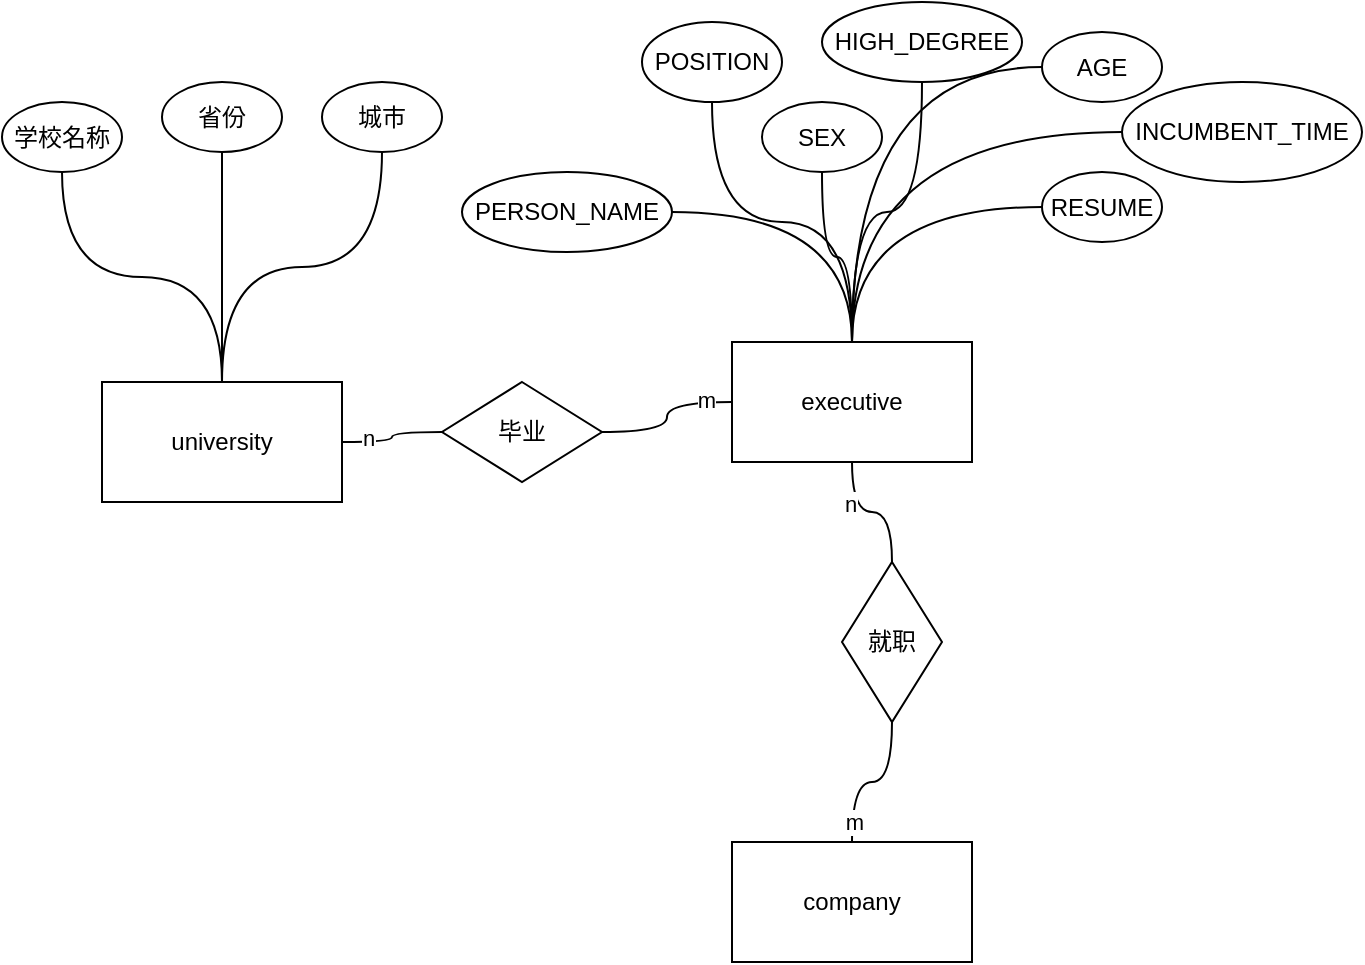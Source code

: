 <mxfile version="24.2.5" type="github">
  <diagram id="R2lEEEUBdFMjLlhIrx00" name="Page-1">
    <mxGraphModel dx="1042" dy="569" grid="1" gridSize="10" guides="1" tooltips="1" connect="1" arrows="1" fold="1" page="1" pageScale="1" pageWidth="850" pageHeight="1100" math="0" shadow="0" extFonts="Permanent Marker^https://fonts.googleapis.com/css?family=Permanent+Marker">
      <root>
        <mxCell id="0" />
        <mxCell id="1" parent="0" />
        <mxCell id="xoI1BLcpr9TrfaPX8YL6-6" style="edgeStyle=orthogonalEdgeStyle;rounded=0;orthogonalLoop=1;jettySize=auto;html=1;endArrow=none;endFill=0;curved=1;" edge="1" parent="1" source="xoI1BLcpr9TrfaPX8YL6-1" target="xoI1BLcpr9TrfaPX8YL6-5">
          <mxGeometry relative="1" as="geometry" />
        </mxCell>
        <mxCell id="xoI1BLcpr9TrfaPX8YL6-18" value="n" style="edgeLabel;html=1;align=center;verticalAlign=middle;resizable=0;points=[];" vertex="1" connectable="0" parent="xoI1BLcpr9TrfaPX8YL6-6">
          <mxGeometry x="-0.547" y="2" relative="1" as="geometry">
            <mxPoint as="offset" />
          </mxGeometry>
        </mxCell>
        <mxCell id="xoI1BLcpr9TrfaPX8YL6-21" value="" style="edgeStyle=orthogonalEdgeStyle;rounded=0;orthogonalLoop=1;jettySize=auto;html=1;curved=1;endArrow=none;endFill=0;" edge="1" parent="1" source="xoI1BLcpr9TrfaPX8YL6-1" target="xoI1BLcpr9TrfaPX8YL6-20">
          <mxGeometry relative="1" as="geometry" />
        </mxCell>
        <mxCell id="xoI1BLcpr9TrfaPX8YL6-1" value="university" style="rounded=0;whiteSpace=wrap;html=1;" vertex="1" parent="1">
          <mxGeometry x="120" y="200" width="120" height="60" as="geometry" />
        </mxCell>
        <mxCell id="xoI1BLcpr9TrfaPX8YL6-7" style="edgeStyle=orthogonalEdgeStyle;rounded=0;orthogonalLoop=1;jettySize=auto;html=1;endArrow=none;endFill=0;curved=1;" edge="1" parent="1" source="xoI1BLcpr9TrfaPX8YL6-2" target="xoI1BLcpr9TrfaPX8YL6-5">
          <mxGeometry relative="1" as="geometry" />
        </mxCell>
        <mxCell id="xoI1BLcpr9TrfaPX8YL6-19" value="m" style="edgeLabel;html=1;align=center;verticalAlign=middle;resizable=0;points=[];" vertex="1" connectable="0" parent="xoI1BLcpr9TrfaPX8YL6-7">
          <mxGeometry x="-0.658" y="-1" relative="1" as="geometry">
            <mxPoint as="offset" />
          </mxGeometry>
        </mxCell>
        <mxCell id="xoI1BLcpr9TrfaPX8YL6-2" value="executive" style="rounded=0;whiteSpace=wrap;html=1;" vertex="1" parent="1">
          <mxGeometry x="435" y="180" width="120" height="60" as="geometry" />
        </mxCell>
        <mxCell id="xoI1BLcpr9TrfaPX8YL6-3" value="company" style="rounded=0;whiteSpace=wrap;html=1;" vertex="1" parent="1">
          <mxGeometry x="435" y="430" width="120" height="60" as="geometry" />
        </mxCell>
        <mxCell id="xoI1BLcpr9TrfaPX8YL6-5" value="毕业" style="rhombus;whiteSpace=wrap;html=1;" vertex="1" parent="1">
          <mxGeometry x="290" y="200" width="80" height="50" as="geometry" />
        </mxCell>
        <mxCell id="xoI1BLcpr9TrfaPX8YL6-13" value="" style="edgeStyle=orthogonalEdgeStyle;rounded=0;orthogonalLoop=1;jettySize=auto;entryX=0.5;entryY=1;entryDx=0;entryDy=0;endArrow=none;endFill=0;curved=1;html=1;" edge="1" parent="1" source="xoI1BLcpr9TrfaPX8YL6-12" target="xoI1BLcpr9TrfaPX8YL6-2">
          <mxGeometry relative="1" as="geometry" />
        </mxCell>
        <mxCell id="xoI1BLcpr9TrfaPX8YL6-16" value="n" style="edgeLabel;align=center;verticalAlign=middle;resizable=0;points=[];html=1;" vertex="1" connectable="0" parent="xoI1BLcpr9TrfaPX8YL6-13">
          <mxGeometry x="0.411" y="1" relative="1" as="geometry">
            <mxPoint as="offset" />
          </mxGeometry>
        </mxCell>
        <mxCell id="xoI1BLcpr9TrfaPX8YL6-14" style="edgeStyle=orthogonalEdgeStyle;rounded=0;orthogonalLoop=1;jettySize=auto;html=1;endArrow=none;endFill=0;curved=1;" edge="1" parent="1" source="xoI1BLcpr9TrfaPX8YL6-12" target="xoI1BLcpr9TrfaPX8YL6-3">
          <mxGeometry relative="1" as="geometry" />
        </mxCell>
        <mxCell id="xoI1BLcpr9TrfaPX8YL6-17" value="m" style="edgeLabel;html=1;align=center;verticalAlign=middle;resizable=0;points=[];" vertex="1" connectable="0" parent="xoI1BLcpr9TrfaPX8YL6-14">
          <mxGeometry x="0.746" y="1" relative="1" as="geometry">
            <mxPoint as="offset" />
          </mxGeometry>
        </mxCell>
        <mxCell id="xoI1BLcpr9TrfaPX8YL6-12" value="就职" style="rhombus;whiteSpace=wrap;html=1;" vertex="1" parent="1">
          <mxGeometry x="490" y="290" width="50" height="80" as="geometry" />
        </mxCell>
        <mxCell id="xoI1BLcpr9TrfaPX8YL6-20" value="学校名称" style="ellipse;whiteSpace=wrap;html=1;rounded=0;" vertex="1" parent="1">
          <mxGeometry x="70" y="60" width="60" height="35" as="geometry" />
        </mxCell>
        <mxCell id="xoI1BLcpr9TrfaPX8YL6-25" style="edgeStyle=orthogonalEdgeStyle;rounded=0;orthogonalLoop=1;jettySize=auto;html=1;entryX=0.5;entryY=0;entryDx=0;entryDy=0;strokeColor=default;align=center;verticalAlign=middle;fontFamily=Helvetica;fontSize=11;fontColor=default;labelBackgroundColor=default;endArrow=none;endFill=0;curved=1;" edge="1" parent="1" source="xoI1BLcpr9TrfaPX8YL6-22" target="xoI1BLcpr9TrfaPX8YL6-1">
          <mxGeometry relative="1" as="geometry" />
        </mxCell>
        <mxCell id="xoI1BLcpr9TrfaPX8YL6-22" value="省份" style="ellipse;whiteSpace=wrap;html=1;rounded=0;" vertex="1" parent="1">
          <mxGeometry x="150" y="50" width="60" height="35" as="geometry" />
        </mxCell>
        <mxCell id="xoI1BLcpr9TrfaPX8YL6-26" style="edgeStyle=orthogonalEdgeStyle;rounded=0;orthogonalLoop=1;jettySize=auto;html=1;strokeColor=default;align=center;verticalAlign=middle;fontFamily=Helvetica;fontSize=11;fontColor=default;labelBackgroundColor=default;endArrow=none;endFill=0;curved=1;" edge="1" parent="1" source="xoI1BLcpr9TrfaPX8YL6-23" target="xoI1BLcpr9TrfaPX8YL6-1">
          <mxGeometry relative="1" as="geometry" />
        </mxCell>
        <mxCell id="xoI1BLcpr9TrfaPX8YL6-23" value="城市" style="ellipse;whiteSpace=wrap;html=1;rounded=0;" vertex="1" parent="1">
          <mxGeometry x="230" y="50" width="60" height="35" as="geometry" />
        </mxCell>
        <mxCell id="xoI1BLcpr9TrfaPX8YL6-36" style="edgeStyle=orthogonalEdgeStyle;rounded=0;orthogonalLoop=1;jettySize=auto;html=1;strokeColor=default;align=center;verticalAlign=middle;fontFamily=Helvetica;fontSize=11;fontColor=default;labelBackgroundColor=default;endArrow=none;endFill=0;curved=1;" edge="1" parent="1" source="xoI1BLcpr9TrfaPX8YL6-27" target="xoI1BLcpr9TrfaPX8YL6-2">
          <mxGeometry relative="1" as="geometry" />
        </mxCell>
        <mxCell id="xoI1BLcpr9TrfaPX8YL6-27" value="PERSON_NAME" style="ellipse;whiteSpace=wrap;rounded=0;html=1;" vertex="1" parent="1">
          <mxGeometry x="300" y="95" width="105" height="40" as="geometry" />
        </mxCell>
        <mxCell id="xoI1BLcpr9TrfaPX8YL6-37" style="edgeStyle=orthogonalEdgeStyle;rounded=0;orthogonalLoop=1;jettySize=auto;html=1;entryX=0.5;entryY=0;entryDx=0;entryDy=0;strokeColor=default;align=center;verticalAlign=middle;fontFamily=Helvetica;fontSize=11;fontColor=default;labelBackgroundColor=default;endArrow=none;endFill=0;curved=1;" edge="1" parent="1" source="xoI1BLcpr9TrfaPX8YL6-29" target="xoI1BLcpr9TrfaPX8YL6-2">
          <mxGeometry relative="1" as="geometry" />
        </mxCell>
        <mxCell id="xoI1BLcpr9TrfaPX8YL6-29" value="POSITION" style="ellipse;whiteSpace=wrap;rounded=0;html=1;" vertex="1" parent="1">
          <mxGeometry x="390" y="20" width="70" height="40" as="geometry" />
        </mxCell>
        <mxCell id="xoI1BLcpr9TrfaPX8YL6-38" style="edgeStyle=orthogonalEdgeStyle;rounded=0;orthogonalLoop=1;jettySize=auto;html=1;strokeColor=default;align=center;verticalAlign=middle;fontFamily=Helvetica;fontSize=11;fontColor=default;labelBackgroundColor=default;endArrow=none;endFill=0;curved=1;" edge="1" parent="1" source="xoI1BLcpr9TrfaPX8YL6-30" target="xoI1BLcpr9TrfaPX8YL6-2">
          <mxGeometry relative="1" as="geometry" />
        </mxCell>
        <mxCell id="xoI1BLcpr9TrfaPX8YL6-30" value="SEX" style="ellipse;whiteSpace=wrap;rounded=0;html=1;" vertex="1" parent="1">
          <mxGeometry x="450" y="60" width="60" height="35" as="geometry" />
        </mxCell>
        <mxCell id="xoI1BLcpr9TrfaPX8YL6-39" style="edgeStyle=orthogonalEdgeStyle;rounded=0;orthogonalLoop=1;jettySize=auto;html=1;strokeColor=default;align=center;verticalAlign=middle;fontFamily=Helvetica;fontSize=11;fontColor=default;labelBackgroundColor=default;endArrow=none;endFill=0;curved=1;" edge="1" parent="1" source="xoI1BLcpr9TrfaPX8YL6-31" target="xoI1BLcpr9TrfaPX8YL6-2">
          <mxGeometry relative="1" as="geometry" />
        </mxCell>
        <mxCell id="xoI1BLcpr9TrfaPX8YL6-31" value="HIGH_DEGREE" style="ellipse;whiteSpace=wrap;rounded=0;html=1;" vertex="1" parent="1">
          <mxGeometry x="480" y="10" width="100" height="40" as="geometry" />
        </mxCell>
        <mxCell id="xoI1BLcpr9TrfaPX8YL6-40" style="edgeStyle=orthogonalEdgeStyle;rounded=0;orthogonalLoop=1;jettySize=auto;html=1;strokeColor=default;align=center;verticalAlign=middle;fontFamily=Helvetica;fontSize=11;fontColor=default;labelBackgroundColor=default;endArrow=none;endFill=0;curved=1;" edge="1" parent="1" source="xoI1BLcpr9TrfaPX8YL6-32" target="xoI1BLcpr9TrfaPX8YL6-2">
          <mxGeometry relative="1" as="geometry" />
        </mxCell>
        <mxCell id="xoI1BLcpr9TrfaPX8YL6-32" value="AGE" style="ellipse;whiteSpace=wrap;rounded=0;html=1;" vertex="1" parent="1">
          <mxGeometry x="590" y="25" width="60" height="35" as="geometry" />
        </mxCell>
        <mxCell id="xoI1BLcpr9TrfaPX8YL6-41" style="edgeStyle=orthogonalEdgeStyle;rounded=0;orthogonalLoop=1;jettySize=auto;html=1;strokeColor=default;align=center;verticalAlign=middle;fontFamily=Helvetica;fontSize=11;fontColor=default;labelBackgroundColor=default;endArrow=none;endFill=0;curved=1;" edge="1" parent="1" source="xoI1BLcpr9TrfaPX8YL6-33" target="xoI1BLcpr9TrfaPX8YL6-2">
          <mxGeometry relative="1" as="geometry" />
        </mxCell>
        <mxCell id="xoI1BLcpr9TrfaPX8YL6-33" value="RESUME" style="ellipse;whiteSpace=wrap;rounded=0;html=1;" vertex="1" parent="1">
          <mxGeometry x="590" y="95" width="60" height="35" as="geometry" />
        </mxCell>
        <mxCell id="xoI1BLcpr9TrfaPX8YL6-42" style="edgeStyle=orthogonalEdgeStyle;rounded=0;orthogonalLoop=1;jettySize=auto;html=1;strokeColor=default;align=center;verticalAlign=middle;fontFamily=Helvetica;fontSize=11;fontColor=default;labelBackgroundColor=default;endArrow=none;endFill=0;curved=1;" edge="1" parent="1" source="xoI1BLcpr9TrfaPX8YL6-34" target="xoI1BLcpr9TrfaPX8YL6-2">
          <mxGeometry relative="1" as="geometry" />
        </mxCell>
        <mxCell id="xoI1BLcpr9TrfaPX8YL6-34" value="INCUMBENT_TIME" style="ellipse;whiteSpace=wrap;rounded=0;html=1;" vertex="1" parent="1">
          <mxGeometry x="630" y="50" width="120" height="50" as="geometry" />
        </mxCell>
      </root>
    </mxGraphModel>
  </diagram>
</mxfile>
